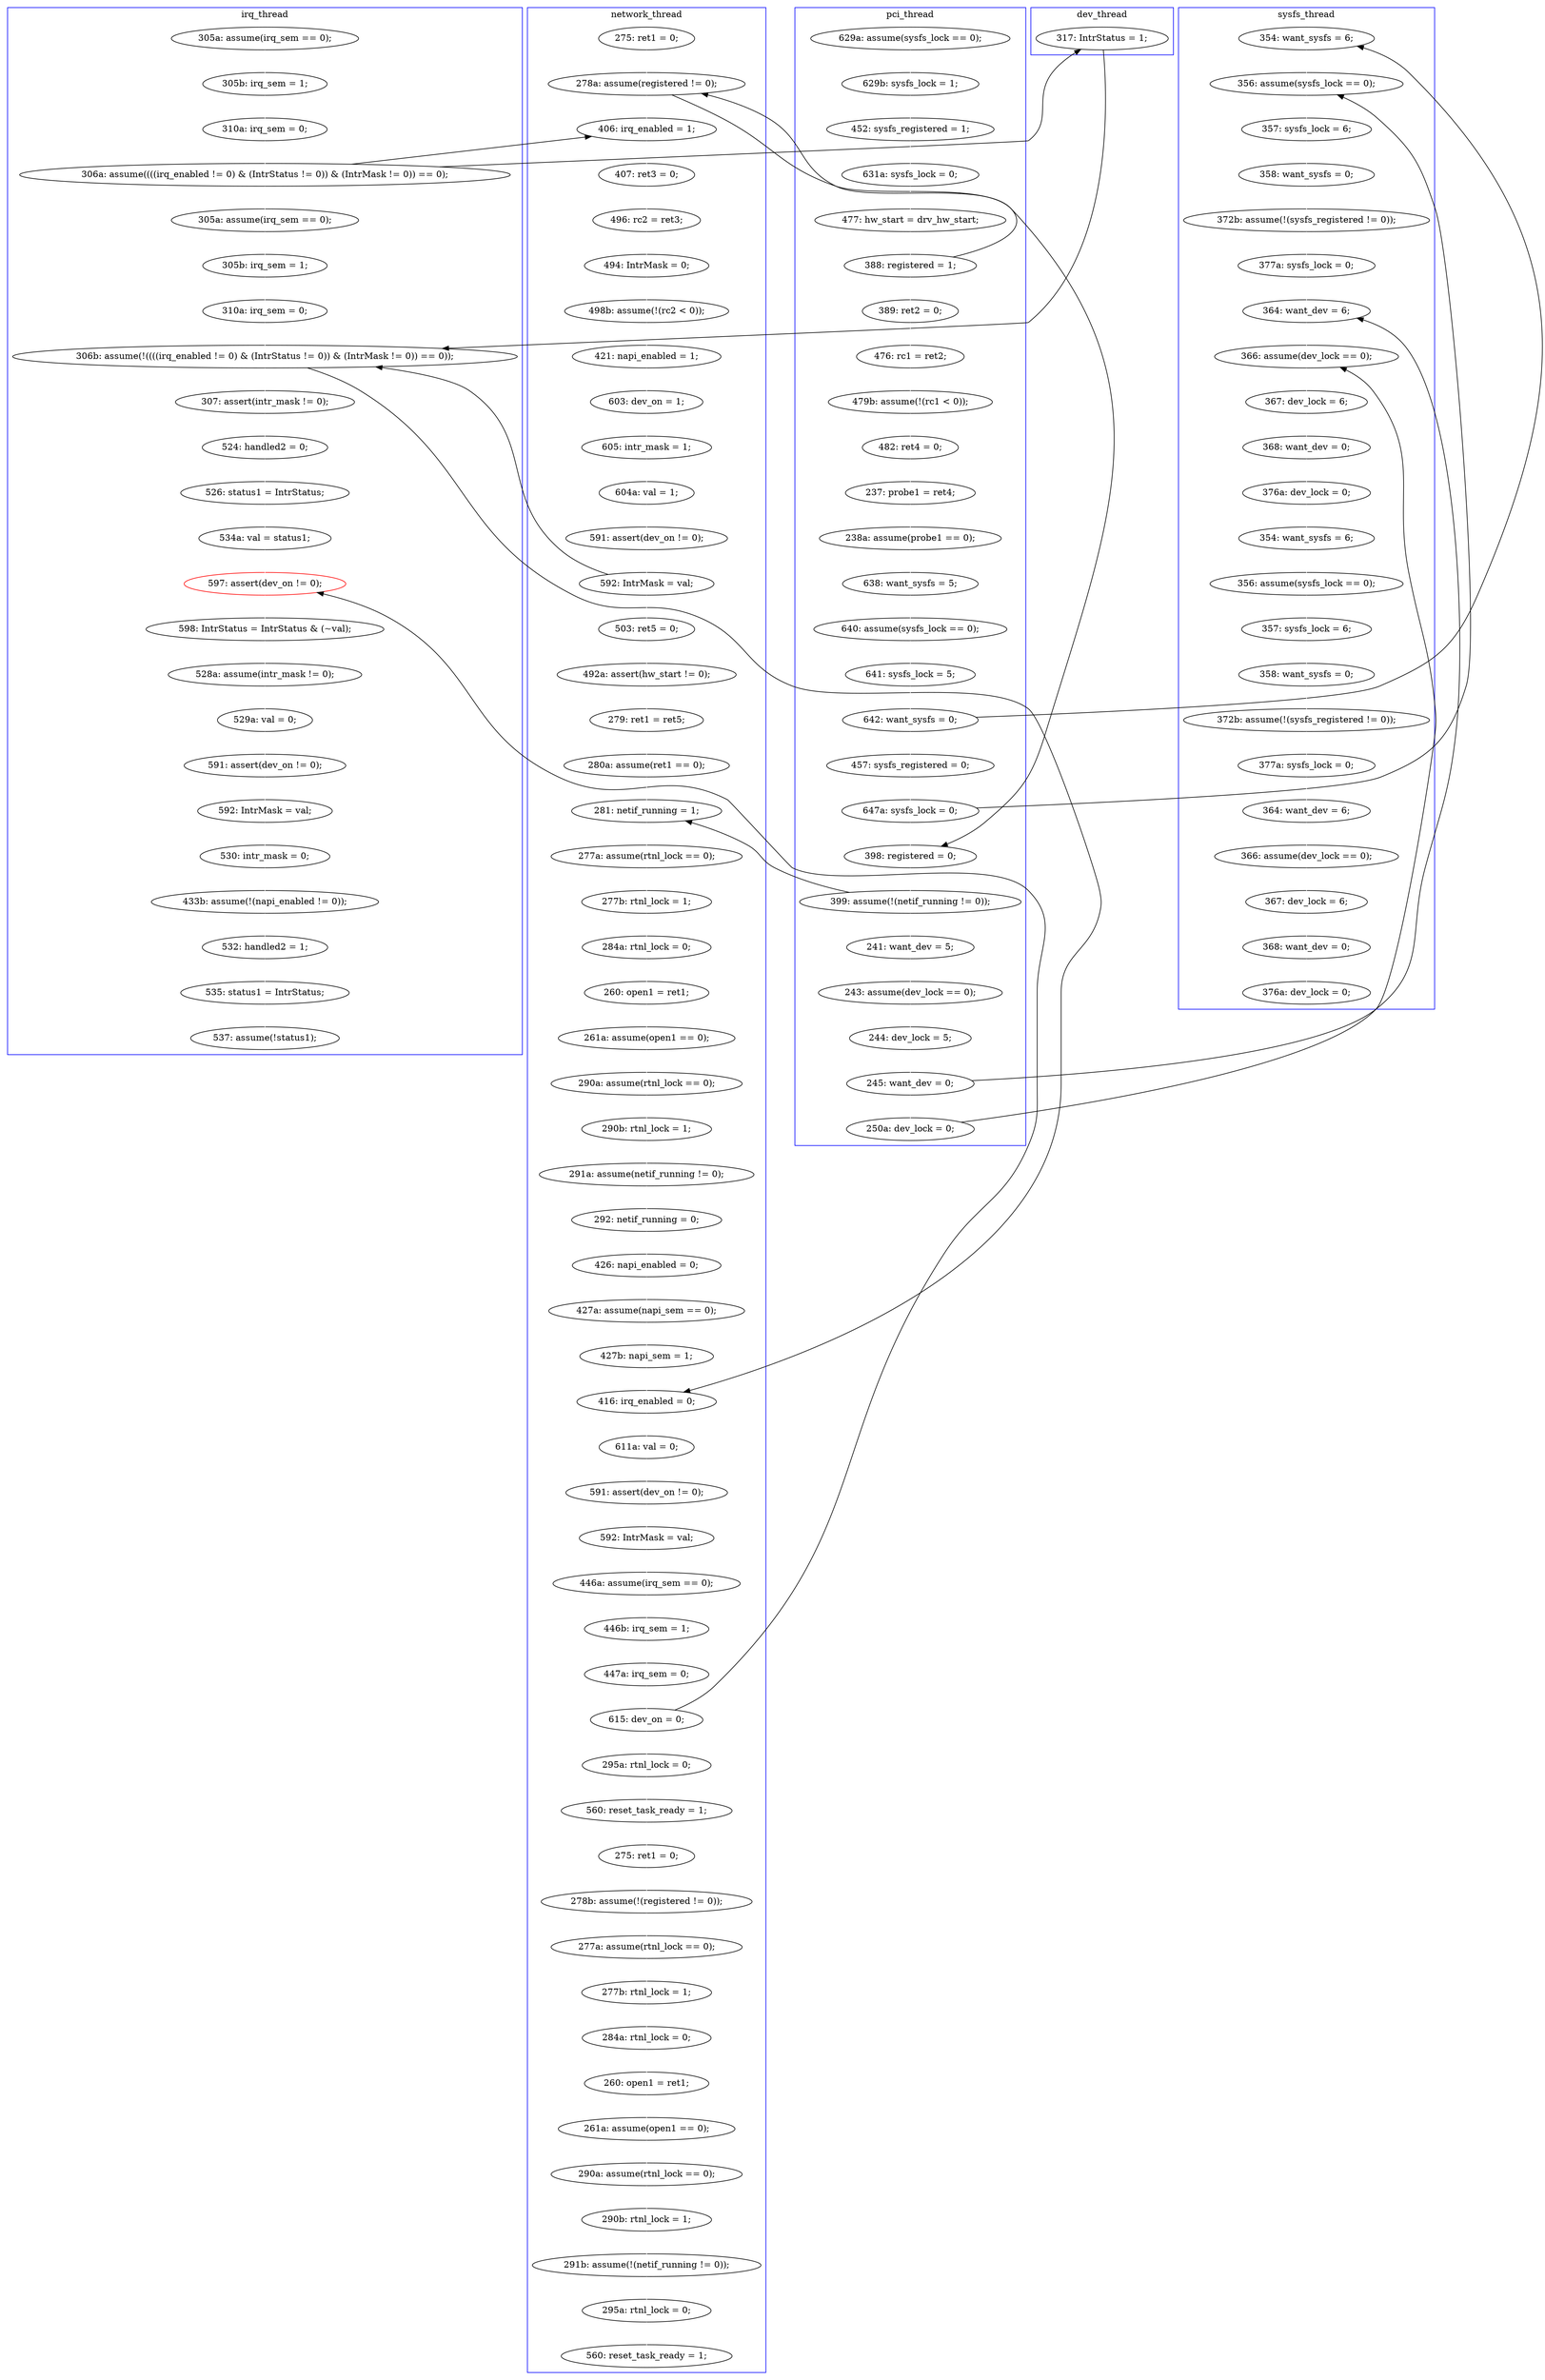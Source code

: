 digraph Counterexample {
	204 -> 205 [color = white, style = solid]
	99 -> 100 [color = white, style = solid]
	144 -> 146 [color = white, style = solid]
	192 -> 195 [color = white, style = solid]
	142 -> 143 [color = white, style = solid]
	205 -> 206 [color = white, style = solid]
	94 -> 108 [color = black, style = solid, constraint = false]
	102 -> 117 [color = white, style = solid]
	242 -> 244 [color = white, style = solid]
	148 -> 154 [color = white, style = solid]
	92 -> 95 [color = white, style = solid]
	247 -> 248 [color = white, style = solid]
	263 -> 264 [color = white, style = solid]
	133 -> 134 [color = white, style = solid]
	216 -> 217 [color = white, style = solid]
	120 -> 121 [color = white, style = solid]
	196 -> 198 [color = white, style = solid]
	122 -> 123 [color = white, style = solid]
	222 -> 223 [color = white, style = solid]
	146 -> 148 [color = white, style = solid]
	35 -> 158 [color = black, style = solid, constraint = false]
	84 -> 97 [color = black, style = solid, constraint = false]
	113 -> 114 [color = white, style = solid]
	179 -> 181 [color = white, style = solid]
	173 -> 174 [color = white, style = solid]
	127 -> 128 [color = white, style = solid]
	233 -> 239 [color = white, style = solid]
	225 -> 255 [color = black, style = solid, constraint = false]
	128 -> 130 [color = white, style = solid]
	98 -> 99 [color = white, style = solid]
	135 -> 136 [color = white, style = solid]
	35 -> 164 [color = white, style = solid]
	161 -> 162 [color = white, style = solid]
	225 -> 228 [color = white, style = solid]
	174 -> 177 [color = white, style = solid]
	41 -> 45 [color = white, style = solid]
	32 -> 35 [color = white, style = solid]
	29 -> 30 [color = white, style = solid]
	252 -> 279 [color = white, style = solid]
	45 -> 47 [color = white, style = solid]
	116 -> 118 [color = black, style = solid, constraint = false]
	180 -> 188 [color = white, style = solid]
	131 -> 132 [color = white, style = solid]
	50 -> 57 [color = white, style = solid]
	76 -> 82 [color = white, style = solid]
	109 -> 113 [color = white, style = solid]
	249 -> 252 [color = white, style = solid]
	118 -> 120 [color = white, style = solid]
	167 -> 178 [color = white, style = solid]
	117 -> 118 [color = white, style = solid]
	57 -> 58 [color = white, style = solid]
	244 -> 255 [color = white, style = solid]
	64 -> 67 [color = white, style = solid]
	282 -> 289 [color = white, style = solid]
	84 -> 92 [color = white, style = solid]
	100 -> 102 [color = white, style = solid]
	109 -> 179 [color = black, style = solid, constraint = false]
	246 -> 247 [color = white, style = solid]
	123 -> 125 [color = white, style = solid]
	165 -> 167 [color = white, style = solid]
	58 -> 59 [color = white, style = solid]
	178 -> 180 [color = white, style = solid]
	217 -> 221 [color = white, style = solid]
	95 -> 98 [color = black, style = solid, constraint = false]
	125 -> 126 [color = white, style = solid]
	223 -> 225 [color = white, style = solid]
	108 -> 109 [color = white, style = solid]
	47 -> 50 [color = white, style = solid]
	67 -> 76 [color = white, style = solid]
	57 -> 94 [color = black, style = solid, constraint = false]
	169 -> 172 [color = white, style = solid]
	256 -> 260 [color = white, style = solid]
	210 -> 214 [color = white, style = solid]
	40 -> 41 [color = white, style = solid]
	264 -> 266 [color = white, style = solid]
	273 -> 274 [color = white, style = solid]
	30 -> 32 [color = white, style = solid]
	86 -> 94 [color = white, style = solid]
	134 -> 135 [color = white, style = solid]
	160 -> 161 [color = white, style = solid]
	62 -> 63 [color = white, style = solid]
	172 -> 173 [color = white, style = solid]
	166 -> 169 [color = white, style = solid]
	59 -> 62 [color = white, style = solid]
	63 -> 64 [color = white, style = solid]
	206 -> 210 [color = white, style = solid]
	248 -> 249 [color = white, style = solid]
	178 -> 210 [color = black, style = solid, constraint = false]
	154 -> 160 [color = white, style = solid]
	214 -> 216 [color = white, style = solid]
	114 -> 115 [color = white, style = solid]
	199 -> 204 [color = white, style = solid]
	241 -> 246 [color = white, style = solid]
	289 -> 294 [color = white, style = solid]
	181 -> 182 [color = white, style = solid]
	177 -> 179 [color = white, style = solid]
	119 -> 120 [color = black, style = solid, constraint = false]
	280 -> 282 [color = white, style = solid]
	195 -> 196 [color = white, style = solid]
	260 -> 261 [color = white, style = solid]
	83 -> 84 [color = white, style = solid]
	116 -> 119 [color = white, style = solid]
	130 -> 131 [color = white, style = solid]
	143 -> 144 [color = white, style = solid]
	239 -> 241 [color = white, style = solid]
	94 -> 142 [color = white, style = solid]
	279 -> 280 [color = white, style = solid]
	132 -> 133 [color = white, style = solid]
	35 -> 142 [color = black, style = solid, constraint = false]
	266 -> 270 [color = white, style = solid]
	97 -> 98 [color = white, style = solid]
	126 -> 127 [color = white, style = solid]
	228 -> 233 [color = white, style = solid]
	182 -> 186 [color = white, style = solid]
	162 -> 166 [color = white, style = solid]
	164 -> 165 [color = white, style = solid]
	95 -> 108 [color = white, style = solid]
	82 -> 83 [color = white, style = solid]
	169 -> 178 [color = black, style = solid, constraint = false]
	261 -> 263 [color = white, style = solid]
	186 -> 189 [color = white, style = solid]
	121 -> 122 [color = white, style = solid]
	221 -> 222 [color = white, style = solid]
	115 -> 116 [color = white, style = solid]
	255 -> 256 [color = white, style = solid]
	270 -> 273 [color = white, style = solid]
	158 -> 178 [color = black, style = solid, constraint = false]
	274 -> 285 [color = white, style = solid]
	198 -> 199 [color = white, style = solid]
	189 -> 192 [color = white, style = solid]
	188 -> 242 [color = white, style = solid]
	subgraph cluster7 {
		label = dev_thread
		color = blue
		158  [label = "317: IntrStatus = 1;"]
	}
	subgraph cluster6 {
		label = sysfs_thread
		color = blue
		123  [label = "376a: dev_lock = 0;"]
		130  [label = "372b: assume(!(sysfs_registered != 0));"]
		125  [label = "354: want_sysfs = 6;"]
		121  [label = "367: dev_lock = 6;"]
		118  [label = "364: want_dev = 6;"]
		100  [label = "358: want_sysfs = 0;"]
		127  [label = "357: sysfs_lock = 6;"]
		133  [label = "366: assume(dev_lock == 0);"]
		97  [label = "354: want_sysfs = 6;"]
		136  [label = "376a: dev_lock = 0;"]
		98  [label = "356: assume(sysfs_lock == 0);"]
		120  [label = "366: assume(dev_lock == 0);"]
		135  [label = "368: want_dev = 0;"]
		126  [label = "356: assume(sysfs_lock == 0);"]
		128  [label = "358: want_sysfs = 0;"]
		117  [label = "377a: sysfs_lock = 0;"]
		102  [label = "372b: assume(!(sysfs_registered != 0));"]
		99  [label = "357: sysfs_lock = 6;"]
		132  [label = "364: want_dev = 6;"]
		122  [label = "368: want_dev = 0;"]
		134  [label = "367: dev_lock = 6;"]
		131  [label = "377a: sysfs_lock = 0;"]
	}
	subgraph cluster3 {
		label = irq_thread
		color = blue
		167  [label = "310a: irq_sem = 0;"]
		263  [label = "591: assert(dev_on != 0);"]
		30  [label = "305b: irq_sem = 1;"]
		242  [label = "526: status1 = IntrStatus;"]
		164  [label = "305a: assume(irq_sem == 0);"]
		270  [label = "433b: assume(!(napi_enabled != 0));"]
		285  [label = "537: assume(!status1);"]
		188  [label = "524: handled2 = 0;"]
		264  [label = "592: IntrMask = val;"]
		178  [label = "306b: assume(!((((irq_enabled != 0) & (IntrStatus != 0)) & (IntrMask != 0)) == 0));"]
		256  [label = "598: IntrStatus = IntrStatus & (~val);"]
		244  [label = "534a: val = status1;"]
		35  [label = "306a: assume((((irq_enabled != 0) & (IntrStatus != 0)) & (IntrMask != 0)) == 0);"]
		29  [label = "305a: assume(irq_sem == 0);"]
		180  [label = "307: assert(intr_mask != 0);"]
		32  [label = "310a: irq_sem = 0;"]
		165  [label = "305b: irq_sem = 1;"]
		260  [label = "528a: assume(intr_mask != 0);"]
		255  [label = "597: assert(dev_on != 0);", color = red]
		273  [label = "532: handled2 = 1;"]
		261  [label = "529a: val = 0;"]
		274  [label = "535: status1 = IntrStatus;"]
		266  [label = "530: intr_mask = 0;"]
	}
	subgraph cluster2 {
		label = network_thread
		color = blue
		228  [label = "295a: rtnl_lock = 0;"]
		162  [label = "604a: val = 1;"]
		210  [label = "416: irq_enabled = 0;"]
		146  [label = "494: IntrMask = 0;"]
		280  [label = "290b: rtnl_lock = 1;"]
		233  [label = "560: reset_task_ready = 1;"]
		174  [label = "279: ret1 = ret5;"]
		249  [label = "260: open1 = ret1;"]
		225  [label = "615: dev_on = 0;"]
		216  [label = "591: assert(dev_on != 0);"]
		195  [label = "290a: assume(rtnl_lock == 0);"]
		161  [label = "605: intr_mask = 1;"]
		252  [label = "261a: assume(open1 == 0);"]
		223  [label = "447a: irq_sem = 0;"]
		154  [label = "421: napi_enabled = 1;"]
		177  [label = "280a: assume(ret1 == 0);"]
		173  [label = "492a: assert(hw_start != 0);"]
		186  [label = "284a: rtnl_lock = 0;"]
		214  [label = "611a: val = 0;"]
		241  [label = "278b: assume(!(registered != 0));"]
		248  [label = "284a: rtnl_lock = 0;"]
		247  [label = "277b: rtnl_lock = 1;"]
		279  [label = "290a: assume(rtnl_lock == 0);"]
		143  [label = "407: ret3 = 0;"]
		166  [label = "591: assert(dev_on != 0);"]
		198  [label = "291a: assume(netif_running != 0);"]
		221  [label = "446a: assume(irq_sem == 0);"]
		144  [label = "496: rc2 = ret3;"]
		86  [label = "275: ret1 = 0;"]
		282  [label = "291b: assume(!(netif_running != 0));"]
		246  [label = "277a: assume(rtnl_lock == 0);"]
		160  [label = "603: dev_on = 1;"]
		181  [label = "277a: assume(rtnl_lock == 0);"]
		192  [label = "261a: assume(open1 == 0);"]
		239  [label = "275: ret1 = 0;"]
		172  [label = "503: ret5 = 0;"]
		94  [label = "278a: assume(registered != 0);"]
		196  [label = "290b: rtnl_lock = 1;"]
		142  [label = "406: irq_enabled = 1;"]
		204  [label = "426: napi_enabled = 0;"]
		205  [label = "427a: assume(napi_sem == 0);"]
		182  [label = "277b: rtnl_lock = 1;"]
		206  [label = "427b: napi_sem = 1;"]
		148  [label = "498b: assume(!(rc2 < 0));"]
		169  [label = "592: IntrMask = val;"]
		222  [label = "446b: irq_sem = 1;"]
		189  [label = "260: open1 = ret1;"]
		179  [label = "281: netif_running = 1;"]
		294  [label = "560: reset_task_ready = 1;"]
		199  [label = "292: netif_running = 0;"]
		289  [label = "295a: rtnl_lock = 0;"]
		217  [label = "592: IntrMask = val;"]
	}
	subgraph cluster1 {
		label = pci_thread
		color = blue
		82  [label = "640: assume(sysfs_lock == 0);"]
		92  [label = "457: sysfs_registered = 0;"]
		113  [label = "241: want_dev = 5;"]
		45  [label = "452: sysfs_registered = 1;"]
		114  [label = "243: assume(dev_lock == 0);"]
		64  [label = "237: probe1 = ret4;"]
		40  [label = "629a: assume(sysfs_lock == 0);"]
		67  [label = "238a: assume(probe1 == 0);"]
		83  [label = "641: sysfs_lock = 5;"]
		108  [label = "398: registered = 0;"]
		58  [label = "389: ret2 = 0;"]
		95  [label = "647a: sysfs_lock = 0;"]
		84  [label = "642: want_sysfs = 0;"]
		50  [label = "477: hw_start = drv_hw_start;"]
		116  [label = "245: want_dev = 0;"]
		41  [label = "629b: sysfs_lock = 1;"]
		109  [label = "399: assume(!(netif_running != 0));"]
		62  [label = "479b: assume(!(rc1 < 0));"]
		59  [label = "476: rc1 = ret2;"]
		76  [label = "638: want_sysfs = 5;"]
		63  [label = "482: ret4 = 0;"]
		57  [label = "388: registered = 1;"]
		119  [label = "250a: dev_lock = 0;"]
		47  [label = "631a: sysfs_lock = 0;"]
		115  [label = "244: dev_lock = 5;"]
	}
}